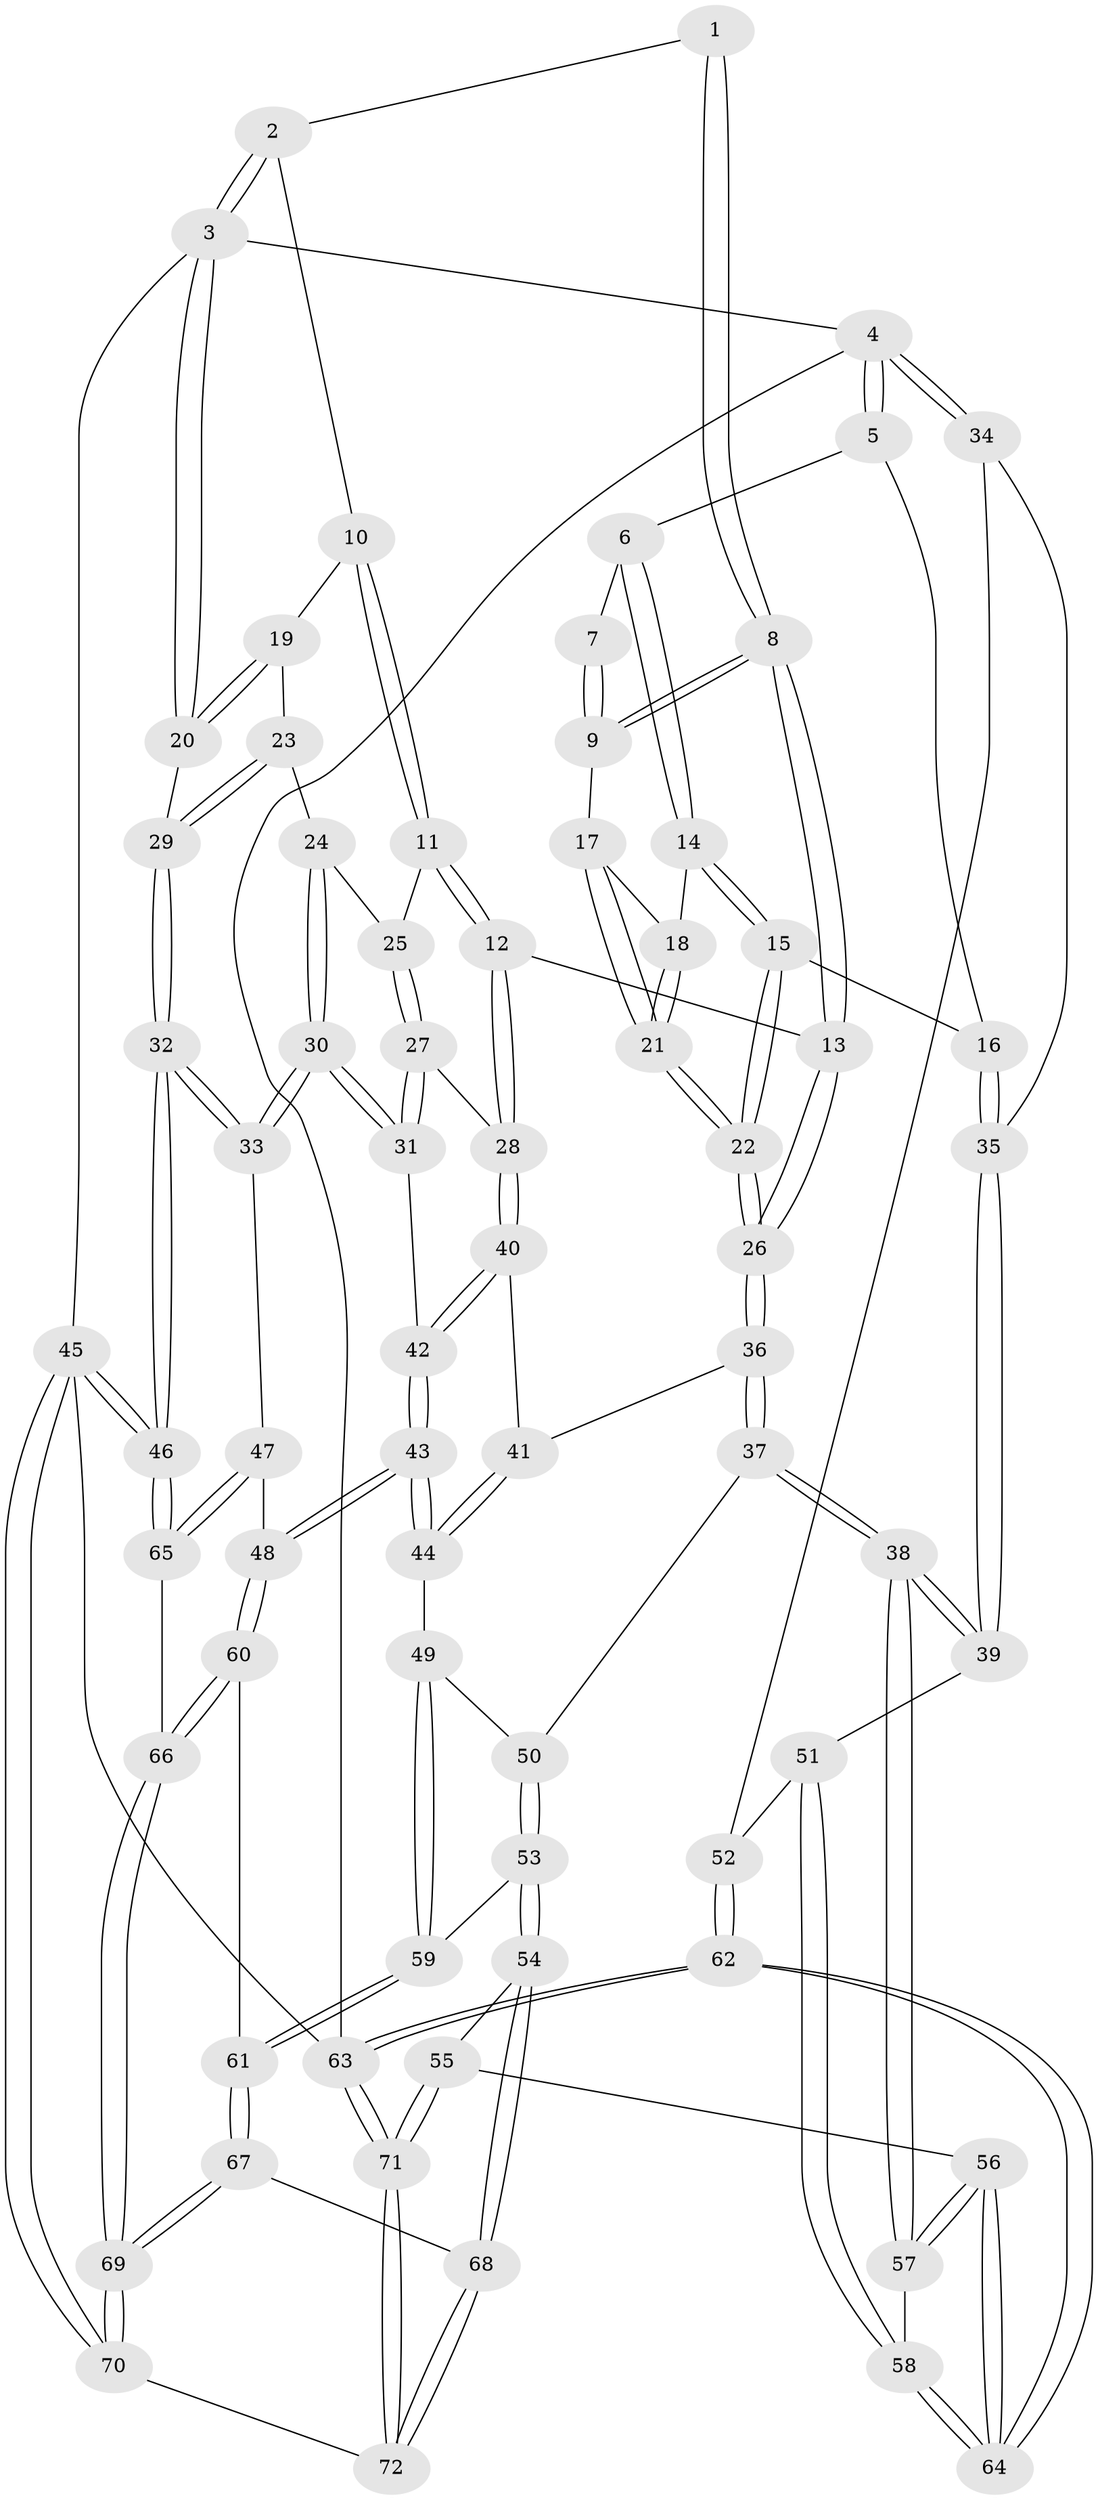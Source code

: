 // Generated by graph-tools (version 1.1) at 2025/16/03/09/25 04:16:58]
// undirected, 72 vertices, 177 edges
graph export_dot {
graph [start="1"]
  node [color=gray90,style=filled];
  1 [pos="+0.6294816136570319+0"];
  2 [pos="+0.6695939763214482+0"];
  3 [pos="+1+0"];
  4 [pos="+0+0"];
  5 [pos="+0.14646468767126777+0"];
  6 [pos="+0.3281381061469727+0"];
  7 [pos="+0.43373179215395957+0"];
  8 [pos="+0.5691581590380911+0.1641000609002318"];
  9 [pos="+0.5145373339856582+0.14276469054363097"];
  10 [pos="+0.7558214717182381+0.04638731722655182"];
  11 [pos="+0.7128013461605518+0.16258758119810024"];
  12 [pos="+0.626245859645084+0.22623193054288368"];
  13 [pos="+0.6093945764381336+0.2159909282138433"];
  14 [pos="+0.32083871518391116+0"];
  15 [pos="+0.169859265276237+0.20096576304787933"];
  16 [pos="+0.060443218637307325+0.200453010596325"];
  17 [pos="+0.45970938282120616+0.1376757282444202"];
  18 [pos="+0.35835969455845074+0.04630407872363304"];
  19 [pos="+0.8908373742619883+0.08482974031895289"];
  20 [pos="+1+0"];
  21 [pos="+0.33295065288164444+0.29581757717031393"];
  22 [pos="+0.32474351896076564+0.3140104979033158"];
  23 [pos="+0.904747876519188+0.20457067217109587"];
  24 [pos="+0.904642858109999+0.2057169111390163"];
  25 [pos="+0.849293623866268+0.20918173329334966"];
  26 [pos="+0.3288254105445448+0.32286502783394866"];
  27 [pos="+0.7872223152990775+0.30177529821535254"];
  28 [pos="+0.6300419215389416+0.24323271105701402"];
  29 [pos="+1+0"];
  30 [pos="+1+0.40185278292284393"];
  31 [pos="+0.8490436453131343+0.404821878721622"];
  32 [pos="+1+0.424093569237486"];
  33 [pos="+1+0.421265256590436"];
  34 [pos="+0+0.2436734198771053"];
  35 [pos="+0.04181644932850949+0.2096587510340967"];
  36 [pos="+0.33373922319609656+0.3718034711120151"];
  37 [pos="+0.32241216269364376+0.4634301572308542"];
  38 [pos="+0.16783458870217802+0.5172374469611952"];
  39 [pos="+0.16595471413736632+0.517042563697164"];
  40 [pos="+0.6240396782339437+0.32763179331139125"];
  41 [pos="+0.6124720765051992+0.3437562219182968"];
  42 [pos="+0.7784541839012227+0.4366108853142442"];
  43 [pos="+0.7111206768051022+0.5783064015468774"];
  44 [pos="+0.5595048653546191+0.5144704811036591"];
  45 [pos="+1+1"];
  46 [pos="+1+0.8774503963924204"];
  47 [pos="+0.8785892542076578+0.6271798730654818"];
  48 [pos="+0.7399193478977223+0.6363650131825878"];
  49 [pos="+0.481740339715196+0.5415200585283577"];
  50 [pos="+0.34176632551837277+0.4811115530044215"];
  51 [pos="+0.127650566137537+0.5276349887250081"];
  52 [pos="+0+0.4728312265688609"];
  53 [pos="+0.3176539133063865+0.79166602620586"];
  54 [pos="+0.2985932642089985+0.8277956244764092"];
  55 [pos="+0.2668984433901114+0.841396756641708"];
  56 [pos="+0.2421508845510807+0.8328529963604676"];
  57 [pos="+0.19578995271292365+0.6486127659417287"];
  58 [pos="+0.037775292199007715+0.7298589663201284"];
  59 [pos="+0.4898139568224608+0.6545030902587525"];
  60 [pos="+0.7121677289878002+0.7153858127568002"];
  61 [pos="+0.6101972778450743+0.7983022871391161"];
  62 [pos="+0+0.9928527605574807"];
  63 [pos="+0+1"];
  64 [pos="+0+0.8474844739288984"];
  65 [pos="+0.969375662703726+0.8409524788496666"];
  66 [pos="+0.8949376679119164+0.8688190331193413"];
  67 [pos="+0.607482980761174+0.8066171269731623"];
  68 [pos="+0.5381278486185247+0.8886481919100058"];
  69 [pos="+0.8169986124142664+0.9690994870044943"];
  70 [pos="+0.7594678712692067+1"];
  71 [pos="+0.29937480077321615+1"];
  72 [pos="+0.5704736770350723+1"];
  1 -- 2;
  1 -- 8;
  1 -- 8;
  2 -- 3;
  2 -- 3;
  2 -- 10;
  3 -- 4;
  3 -- 20;
  3 -- 20;
  3 -- 45;
  4 -- 5;
  4 -- 5;
  4 -- 34;
  4 -- 34;
  4 -- 63;
  5 -- 6;
  5 -- 16;
  6 -- 7;
  6 -- 14;
  6 -- 14;
  7 -- 9;
  7 -- 9;
  8 -- 9;
  8 -- 9;
  8 -- 13;
  8 -- 13;
  9 -- 17;
  10 -- 11;
  10 -- 11;
  10 -- 19;
  11 -- 12;
  11 -- 12;
  11 -- 25;
  12 -- 13;
  12 -- 28;
  12 -- 28;
  13 -- 26;
  13 -- 26;
  14 -- 15;
  14 -- 15;
  14 -- 18;
  15 -- 16;
  15 -- 22;
  15 -- 22;
  16 -- 35;
  16 -- 35;
  17 -- 18;
  17 -- 21;
  17 -- 21;
  18 -- 21;
  18 -- 21;
  19 -- 20;
  19 -- 20;
  19 -- 23;
  20 -- 29;
  21 -- 22;
  21 -- 22;
  22 -- 26;
  22 -- 26;
  23 -- 24;
  23 -- 29;
  23 -- 29;
  24 -- 25;
  24 -- 30;
  24 -- 30;
  25 -- 27;
  25 -- 27;
  26 -- 36;
  26 -- 36;
  27 -- 28;
  27 -- 31;
  27 -- 31;
  28 -- 40;
  28 -- 40;
  29 -- 32;
  29 -- 32;
  30 -- 31;
  30 -- 31;
  30 -- 33;
  30 -- 33;
  31 -- 42;
  32 -- 33;
  32 -- 33;
  32 -- 46;
  32 -- 46;
  33 -- 47;
  34 -- 35;
  34 -- 52;
  35 -- 39;
  35 -- 39;
  36 -- 37;
  36 -- 37;
  36 -- 41;
  37 -- 38;
  37 -- 38;
  37 -- 50;
  38 -- 39;
  38 -- 39;
  38 -- 57;
  38 -- 57;
  39 -- 51;
  40 -- 41;
  40 -- 42;
  40 -- 42;
  41 -- 44;
  41 -- 44;
  42 -- 43;
  42 -- 43;
  43 -- 44;
  43 -- 44;
  43 -- 48;
  43 -- 48;
  44 -- 49;
  45 -- 46;
  45 -- 46;
  45 -- 70;
  45 -- 70;
  45 -- 63;
  46 -- 65;
  46 -- 65;
  47 -- 48;
  47 -- 65;
  47 -- 65;
  48 -- 60;
  48 -- 60;
  49 -- 50;
  49 -- 59;
  49 -- 59;
  50 -- 53;
  50 -- 53;
  51 -- 52;
  51 -- 58;
  51 -- 58;
  52 -- 62;
  52 -- 62;
  53 -- 54;
  53 -- 54;
  53 -- 59;
  54 -- 55;
  54 -- 68;
  54 -- 68;
  55 -- 56;
  55 -- 71;
  55 -- 71;
  56 -- 57;
  56 -- 57;
  56 -- 64;
  56 -- 64;
  57 -- 58;
  58 -- 64;
  58 -- 64;
  59 -- 61;
  59 -- 61;
  60 -- 61;
  60 -- 66;
  60 -- 66;
  61 -- 67;
  61 -- 67;
  62 -- 63;
  62 -- 63;
  62 -- 64;
  62 -- 64;
  63 -- 71;
  63 -- 71;
  65 -- 66;
  66 -- 69;
  66 -- 69;
  67 -- 68;
  67 -- 69;
  67 -- 69;
  68 -- 72;
  68 -- 72;
  69 -- 70;
  69 -- 70;
  70 -- 72;
  71 -- 72;
  71 -- 72;
}
